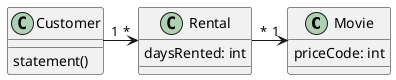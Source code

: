@startuml

class Movie {
    priceCode: int
}

class Rental {
    daysRented: int
}

class Customer {
    statement()
}

/' Customerは複数のRentalを持つ '/
Movie "1" <-l- "*" Rental
/' Movieは複数のRentalをもつ '/
Rental "*" <-l- "1" Customer

@enduml

@startuml

class Movie {
    priceCode: int
}

class Rental {
    daysRented: int
    getCharge()
    getfrequentRenterPoints()
}

class Customer {
    statement()
}

/' Customerは複数のRentalを持つ '/
Movie "1" <-l- "*" Rental
/' Movieは複数のRentalをもつ '/
Rental "*" <-l- "1" Customer

@enduml

@startuml

class Movie {
    priceCode: int
}

class Rental {
    daysRented: int
    getCharge()
    getfrequentRenterPoints()
}

class Customer {
    statement()
    getTotalCharge()
    getTotalFrequentRenterPoints()
}

/' Customerは複数のRentalを持つ '/
Movie "1" <-l- "*" Rental
/' Movieは複数のRentalをもつ '/
Rental "*" <-l- "1" Customer

@enduml

@startuml

class Movie {
    priceCode: int
    getCharge(days: int)
    getFrequentRenterPoints(days: int)
}

class Rental {
    daysRented: int
    getCharge()
    getfrequentRenterPoints()
}

class Customer {
    statement()
    getTotalCharge()
    getTotalFrequentRenterPoints()

}

/' Customerは複数のRentalを持つ '/
Movie "1" <-l- "*" Rental
/' Movieは複数のRentalをもつ '/
Rental "*" <-l- "1" Customer

@enduml

@startuml

class Movie {
    priceCode: int
    getCharge(days: int)
    getFrequentRenterPoints(days: int)
}

class Rental {
    daysRented: int
    getCharge()
    getfrequentRenterPoints()
}

class Customer {
    statement()
    htmlStatement()
    getTotalCharge()
    getTotalFrequentRenterPoints()

}

class Price {
    {abstract} getCharge(days: int)
    getFrequentRenterPoints(days: int)
}

class ChildrensPrice {
    getCharge(days: int)
}

class RegularPrice {
    getCharge(days: int)
}

class NewReleasePrice {
    getCharge(days: int)
    getFrequentRenterPoints(days: int)
}

Price <|-d- ChildrensPrice
Price <|-d- RegularPrice
Price <|-d- NewReleasePrice

Price "1" <-l- Movie
/' Customerは複数のRentalを持つ '/
Movie "1" <-l- "*" Rental
/' Movieは複数のRentalをもつ '/
Rental "*" <-u- "1" Customer

@enduml
